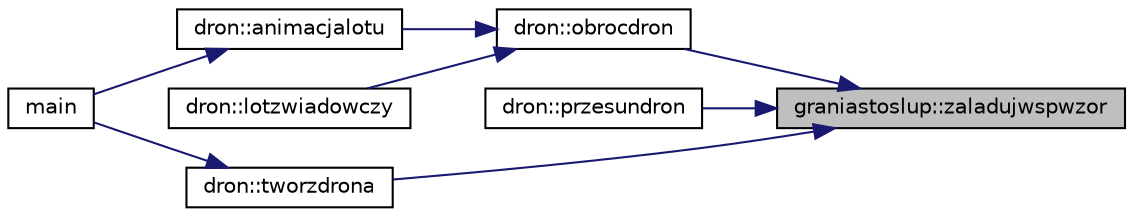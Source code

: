 digraph "graniastoslup::zaladujwspwzor"
{
 // LATEX_PDF_SIZE
  edge [fontname="Helvetica",fontsize="10",labelfontname="Helvetica",labelfontsize="10"];
  node [fontname="Helvetica",fontsize="10",shape=record];
  rankdir="RL";
  Node1 [label="graniastoslup::zaladujwspwzor",height=0.2,width=0.4,color="black", fillcolor="grey75", style="filled", fontcolor="black",tooltip="Metoda klasy graniastoslup. | | Argumenty: | | Brak argumentow. | | Zwraca: | | Macierz wypelnione wa..."];
  Node1 -> Node2 [dir="back",color="midnightblue",fontsize="10",style="solid",fontname="Helvetica"];
  Node2 [label="dron::obrocdron",height=0.2,width=0.4,color="black", fillcolor="white", style="filled",URL="$classdron.html#aebf10ce4ba25127733c1cafee667c247",tooltip="Metoda klasy dron. | | przesuwa i obraca drona do nowych wspolrzednych drona |."];
  Node2 -> Node3 [dir="back",color="midnightblue",fontsize="10",style="solid",fontname="Helvetica"];
  Node3 [label="dron::animacjalotu",height=0.2,width=0.4,color="black", fillcolor="white", style="filled",URL="$classdron.html#a4fe83415726ebc798e1ac6b37341ec70",tooltip="Metoda klasy dron. | | animuje przelot drona dla gnuplota |."];
  Node3 -> Node4 [dir="back",color="midnightblue",fontsize="10",style="solid",fontname="Helvetica"];
  Node4 [label="main",height=0.2,width=0.4,color="black", fillcolor="white", style="filled",URL="$app_2main_8cpp.html#ae66f6b31b5ad750f1fe042a706a4e3d4",tooltip=" "];
  Node2 -> Node5 [dir="back",color="midnightblue",fontsize="10",style="solid",fontname="Helvetica"];
  Node5 [label="dron::lotzwiadowczy",height=0.2,width=0.4,color="black", fillcolor="white", style="filled",URL="$classdron.html#a419e2f9d75926b103d7e0a6faff947f0",tooltip="Metoda klasy dron. Nie dziala | | animuje lot zwiadowczy drona |."];
  Node1 -> Node6 [dir="back",color="midnightblue",fontsize="10",style="solid",fontname="Helvetica"];
  Node6 [label="dron::przesundron",height=0.2,width=0.4,color="black", fillcolor="white", style="filled",URL="$classdron.html#a412a29f8b5b44daa1e4ef7c0098c68b6",tooltip="Metoda klasy dron. | | przesuwa drona do nowych wspolrzednych drona |."];
  Node1 -> Node7 [dir="back",color="midnightblue",fontsize="10",style="solid",fontname="Helvetica"];
  Node7 [label="dron::tworzdrona",height=0.2,width=0.4,color="black", fillcolor="white", style="filled",URL="$classdron.html#a757144c8ddd8fe952d46ae85404860dd",tooltip="Metoda klasy dron. | | Argumenty: | | nr-numer drona | | tworzy drona w oparciu o jego numer nr i wbu..."];
  Node7 -> Node4 [dir="back",color="midnightblue",fontsize="10",style="solid",fontname="Helvetica"];
}
